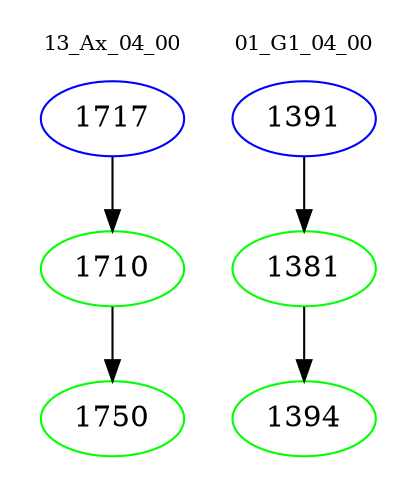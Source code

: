 digraph{
subgraph cluster_0 {
color = white
label = "13_Ax_04_00";
fontsize=10;
T0_1717 [label="1717", color="blue"]
T0_1717 -> T0_1710 [color="black"]
T0_1710 [label="1710", color="green"]
T0_1710 -> T0_1750 [color="black"]
T0_1750 [label="1750", color="green"]
}
subgraph cluster_1 {
color = white
label = "01_G1_04_00";
fontsize=10;
T1_1391 [label="1391", color="blue"]
T1_1391 -> T1_1381 [color="black"]
T1_1381 [label="1381", color="green"]
T1_1381 -> T1_1394 [color="black"]
T1_1394 [label="1394", color="green"]
}
}
